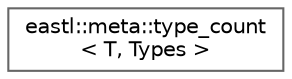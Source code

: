 digraph "类继承关系图"
{
 // LATEX_PDF_SIZE
  bgcolor="transparent";
  edge [fontname=Helvetica,fontsize=10,labelfontname=Helvetica,labelfontsize=10];
  node [fontname=Helvetica,fontsize=10,shape=box,height=0.2,width=0.4];
  rankdir="LR";
  Node0 [id="Node000000",label="eastl::meta::type_count\l\< T, Types \>",height=0.2,width=0.4,color="grey40", fillcolor="white", style="filled",URL="$structeastl_1_1meta_1_1type__count.html",tooltip=" "];
}
